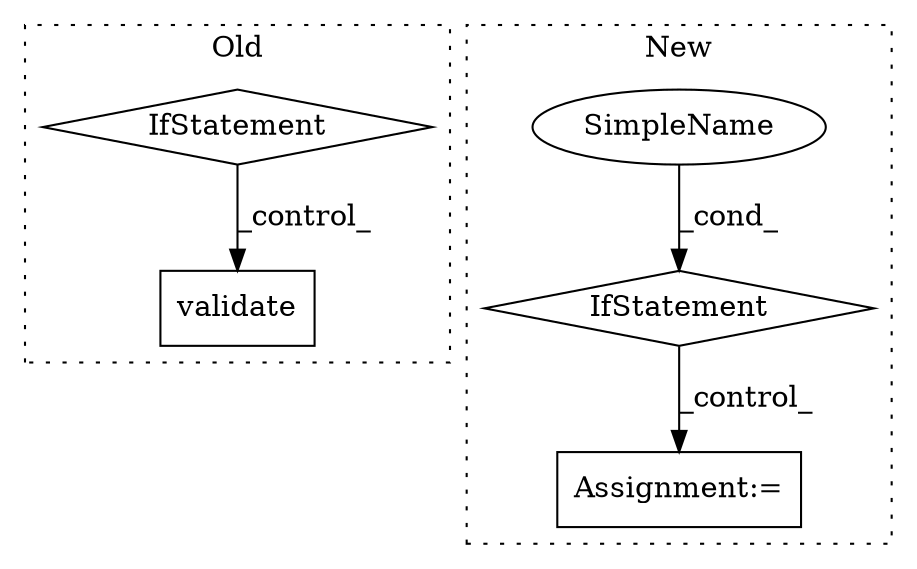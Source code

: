 digraph G {
subgraph cluster0 {
1 [label="validate" a="32" s="6018" l="10" shape="box"];
5 [label="IfStatement" a="25" s="5961,5999" l="4,2" shape="diamond"];
label = "Old";
style="dotted";
}
subgraph cluster1 {
2 [label="IfStatement" a="25" s="4845,4882" l="4,2" shape="diamond"];
3 [label="Assignment:=" a="7" s="4906" l="1" shape="box"];
4 [label="SimpleName" a="42" s="" l="" shape="ellipse"];
label = "New";
style="dotted";
}
2 -> 3 [label="_control_"];
4 -> 2 [label="_cond_"];
5 -> 1 [label="_control_"];
}